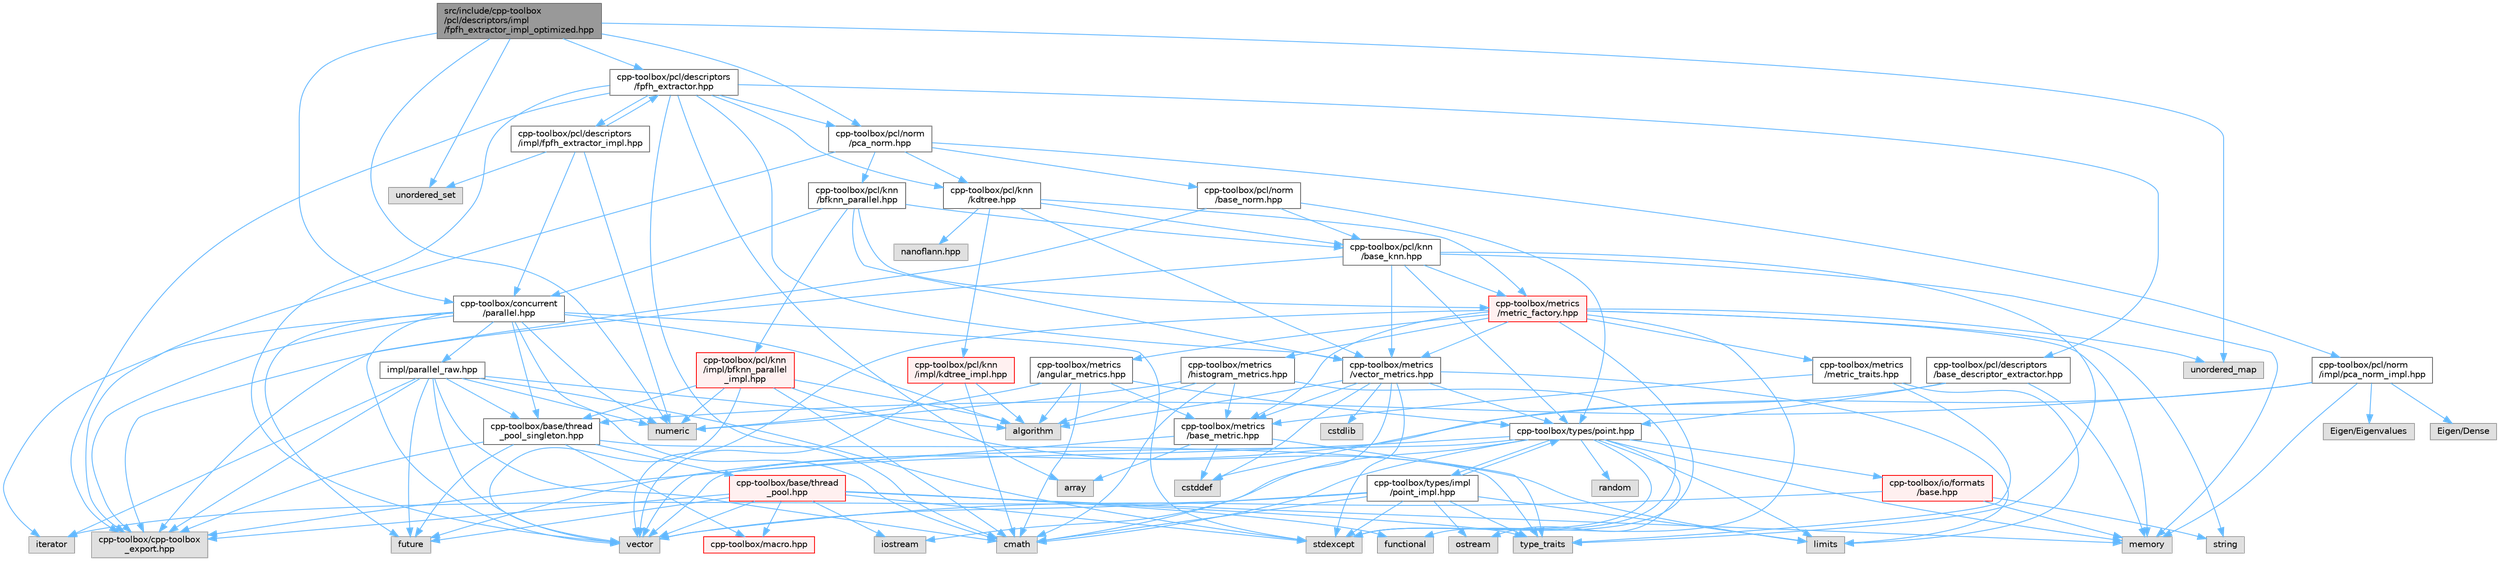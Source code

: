 digraph "src/include/cpp-toolbox/pcl/descriptors/impl/fpfh_extractor_impl_optimized.hpp"
{
 // LATEX_PDF_SIZE
  bgcolor="transparent";
  edge [fontname=Helvetica,fontsize=10,labelfontname=Helvetica,labelfontsize=10];
  node [fontname=Helvetica,fontsize=10,shape=box,height=0.2,width=0.4];
  Node1 [id="Node000001",label="src/include/cpp-toolbox\l/pcl/descriptors/impl\l/fpfh_extractor_impl_optimized.hpp",height=0.2,width=0.4,color="gray40", fillcolor="grey60", style="filled", fontcolor="black",tooltip=" "];
  Node1 -> Node2 [id="edge1_Node000001_Node000002",color="steelblue1",style="solid",tooltip=" "];
  Node2 [id="Node000002",label="cpp-toolbox/pcl/descriptors\l/fpfh_extractor.hpp",height=0.2,width=0.4,color="grey40", fillcolor="white", style="filled",URL="$fpfh__extractor_8hpp.html",tooltip=" "];
  Node2 -> Node3 [id="edge2_Node000002_Node000003",color="steelblue1",style="solid",tooltip=" "];
  Node3 [id="Node000003",label="array",height=0.2,width=0.4,color="grey60", fillcolor="#E0E0E0", style="filled",tooltip=" "];
  Node2 -> Node4 [id="edge3_Node000002_Node000004",color="steelblue1",style="solid",tooltip=" "];
  Node4 [id="Node000004",label="cmath",height=0.2,width=0.4,color="grey60", fillcolor="#E0E0E0", style="filled",tooltip=" "];
  Node2 -> Node5 [id="edge4_Node000002_Node000005",color="steelblue1",style="solid",tooltip=" "];
  Node5 [id="Node000005",label="vector",height=0.2,width=0.4,color="grey60", fillcolor="#E0E0E0", style="filled",tooltip=" "];
  Node2 -> Node6 [id="edge5_Node000002_Node000006",color="steelblue1",style="solid",tooltip=" "];
  Node6 [id="Node000006",label="cpp-toolbox/cpp-toolbox\l_export.hpp",height=0.2,width=0.4,color="grey60", fillcolor="#E0E0E0", style="filled",tooltip=" "];
  Node2 -> Node7 [id="edge6_Node000002_Node000007",color="steelblue1",style="solid",tooltip=" "];
  Node7 [id="Node000007",label="cpp-toolbox/pcl/descriptors\l/base_descriptor_extractor.hpp",height=0.2,width=0.4,color="grey40", fillcolor="white", style="filled",URL="$base__descriptor__extractor_8hpp.html",tooltip=" "];
  Node7 -> Node8 [id="edge7_Node000007_Node000008",color="steelblue1",style="solid",tooltip=" "];
  Node8 [id="Node000008",label="cstddef",height=0.2,width=0.4,color="grey60", fillcolor="#E0E0E0", style="filled",tooltip=" "];
  Node7 -> Node9 [id="edge8_Node000007_Node000009",color="steelblue1",style="solid",tooltip=" "];
  Node9 [id="Node000009",label="memory",height=0.2,width=0.4,color="grey60", fillcolor="#E0E0E0", style="filled",tooltip=" "];
  Node7 -> Node10 [id="edge9_Node000007_Node000010",color="steelblue1",style="solid",tooltip=" "];
  Node10 [id="Node000010",label="cpp-toolbox/types/point.hpp",height=0.2,width=0.4,color="grey40", fillcolor="white", style="filled",URL="$point_8hpp.html",tooltip=" "];
  Node10 -> Node4 [id="edge10_Node000010_Node000004",color="steelblue1",style="solid",tooltip=" "];
  Node10 -> Node11 [id="edge11_Node000010_Node000011",color="steelblue1",style="solid",tooltip=" "];
  Node11 [id="Node000011",label="iostream",height=0.2,width=0.4,color="grey60", fillcolor="#E0E0E0", style="filled",tooltip=" "];
  Node10 -> Node12 [id="edge12_Node000010_Node000012",color="steelblue1",style="solid",tooltip=" "];
  Node12 [id="Node000012",label="limits",height=0.2,width=0.4,color="grey60", fillcolor="#E0E0E0", style="filled",tooltip=" "];
  Node10 -> Node9 [id="edge13_Node000010_Node000009",color="steelblue1",style="solid",tooltip=" "];
  Node10 -> Node13 [id="edge14_Node000010_Node000013",color="steelblue1",style="solid",tooltip=" "];
  Node13 [id="Node000013",label="ostream",height=0.2,width=0.4,color="grey60", fillcolor="#E0E0E0", style="filled",tooltip=" "];
  Node10 -> Node14 [id="edge15_Node000010_Node000014",color="steelblue1",style="solid",tooltip=" "];
  Node14 [id="Node000014",label="random",height=0.2,width=0.4,color="grey60", fillcolor="#E0E0E0", style="filled",tooltip=" "];
  Node10 -> Node15 [id="edge16_Node000010_Node000015",color="steelblue1",style="solid",tooltip=" "];
  Node15 [id="Node000015",label="stdexcept",height=0.2,width=0.4,color="grey60", fillcolor="#E0E0E0", style="filled",tooltip=" "];
  Node10 -> Node5 [id="edge17_Node000010_Node000005",color="steelblue1",style="solid",tooltip=" "];
  Node10 -> Node6 [id="edge18_Node000010_Node000006",color="steelblue1",style="solid",tooltip=" "];
  Node10 -> Node16 [id="edge19_Node000010_Node000016",color="steelblue1",style="solid",tooltip=" "];
  Node16 [id="Node000016",label="cpp-toolbox/io/formats\l/base.hpp",height=0.2,width=0.4,color="red", fillcolor="#FFF0F0", style="filled",URL="$io_2formats_2base_8hpp.html",tooltip=" "];
  Node16 -> Node9 [id="edge20_Node000016_Node000009",color="steelblue1",style="solid",tooltip=" "];
  Node16 -> Node17 [id="edge21_Node000016_Node000017",color="steelblue1",style="solid",tooltip=" "];
  Node17 [id="Node000017",label="string",height=0.2,width=0.4,color="grey60", fillcolor="#E0E0E0", style="filled",tooltip=" "];
  Node16 -> Node5 [id="edge22_Node000016_Node000005",color="steelblue1",style="solid",tooltip=" "];
  Node10 -> Node26 [id="edge23_Node000010_Node000026",color="steelblue1",style="solid",tooltip=" "];
  Node26 [id="Node000026",label="cpp-toolbox/types/impl\l/point_impl.hpp",height=0.2,width=0.4,color="grey40", fillcolor="white", style="filled",URL="$point__impl_8hpp.html",tooltip=" "];
  Node26 -> Node4 [id="edge24_Node000026_Node000004",color="steelblue1",style="solid",tooltip=" "];
  Node26 -> Node27 [id="edge25_Node000026_Node000027",color="steelblue1",style="solid",tooltip=" "];
  Node27 [id="Node000027",label="iterator",height=0.2,width=0.4,color="grey60", fillcolor="#E0E0E0", style="filled",tooltip=" "];
  Node26 -> Node12 [id="edge26_Node000026_Node000012",color="steelblue1",style="solid",tooltip=" "];
  Node26 -> Node13 [id="edge27_Node000026_Node000013",color="steelblue1",style="solid",tooltip=" "];
  Node26 -> Node15 [id="edge28_Node000026_Node000015",color="steelblue1",style="solid",tooltip=" "];
  Node26 -> Node28 [id="edge29_Node000026_Node000028",color="steelblue1",style="solid",tooltip=" "];
  Node28 [id="Node000028",label="type_traits",height=0.2,width=0.4,color="grey60", fillcolor="#E0E0E0", style="filled",tooltip=" "];
  Node26 -> Node5 [id="edge30_Node000026_Node000005",color="steelblue1",style="solid",tooltip=" "];
  Node26 -> Node10 [id="edge31_Node000026_Node000010",color="steelblue1",style="solid",tooltip=" "];
  Node2 -> Node29 [id="edge32_Node000002_Node000029",color="steelblue1",style="solid",tooltip=" "];
  Node29 [id="Node000029",label="cpp-toolbox/pcl/knn\l/kdtree.hpp",height=0.2,width=0.4,color="grey40", fillcolor="white", style="filled",URL="$kdtree_8hpp.html",tooltip=" "];
  Node29 -> Node30 [id="edge33_Node000029_Node000030",color="steelblue1",style="solid",tooltip=" "];
  Node30 [id="Node000030",label="cpp-toolbox/pcl/knn\l/base_knn.hpp",height=0.2,width=0.4,color="grey40", fillcolor="white", style="filled",URL="$base__knn_8hpp.html",tooltip=" "];
  Node30 -> Node9 [id="edge34_Node000030_Node000009",color="steelblue1",style="solid",tooltip=" "];
  Node30 -> Node28 [id="edge35_Node000030_Node000028",color="steelblue1",style="solid",tooltip=" "];
  Node30 -> Node6 [id="edge36_Node000030_Node000006",color="steelblue1",style="solid",tooltip=" "];
  Node30 -> Node10 [id="edge37_Node000030_Node000010",color="steelblue1",style="solid",tooltip=" "];
  Node30 -> Node31 [id="edge38_Node000030_Node000031",color="steelblue1",style="solid",tooltip=" "];
  Node31 [id="Node000031",label="cpp-toolbox/metrics\l/vector_metrics.hpp",height=0.2,width=0.4,color="grey40", fillcolor="white", style="filled",URL="$vector__metrics_8hpp.html",tooltip=" "];
  Node31 -> Node32 [id="edge39_Node000031_Node000032",color="steelblue1",style="solid",tooltip=" "];
  Node32 [id="Node000032",label="algorithm",height=0.2,width=0.4,color="grey60", fillcolor="#E0E0E0", style="filled",tooltip=" "];
  Node31 -> Node4 [id="edge40_Node000031_Node000004",color="steelblue1",style="solid",tooltip=" "];
  Node31 -> Node8 [id="edge41_Node000031_Node000008",color="steelblue1",style="solid",tooltip=" "];
  Node31 -> Node33 [id="edge42_Node000031_Node000033",color="steelblue1",style="solid",tooltip=" "];
  Node33 [id="Node000033",label="cstdlib",height=0.2,width=0.4,color="grey60", fillcolor="#E0E0E0", style="filled",tooltip=" "];
  Node31 -> Node12 [id="edge43_Node000031_Node000012",color="steelblue1",style="solid",tooltip=" "];
  Node31 -> Node15 [id="edge44_Node000031_Node000015",color="steelblue1",style="solid",tooltip=" "];
  Node31 -> Node34 [id="edge45_Node000031_Node000034",color="steelblue1",style="solid",tooltip=" "];
  Node34 [id="Node000034",label="cpp-toolbox/metrics\l/base_metric.hpp",height=0.2,width=0.4,color="grey40", fillcolor="white", style="filled",URL="$base__metric_8hpp.html",tooltip=" "];
  Node34 -> Node8 [id="edge46_Node000034_Node000008",color="steelblue1",style="solid",tooltip=" "];
  Node34 -> Node5 [id="edge47_Node000034_Node000005",color="steelblue1",style="solid",tooltip=" "];
  Node34 -> Node3 [id="edge48_Node000034_Node000003",color="steelblue1",style="solid",tooltip=" "];
  Node34 -> Node28 [id="edge49_Node000034_Node000028",color="steelblue1",style="solid",tooltip=" "];
  Node31 -> Node10 [id="edge50_Node000031_Node000010",color="steelblue1",style="solid",tooltip=" "];
  Node30 -> Node35 [id="edge51_Node000030_Node000035",color="steelblue1",style="solid",tooltip=" "];
  Node35 [id="Node000035",label="cpp-toolbox/metrics\l/metric_factory.hpp",height=0.2,width=0.4,color="red", fillcolor="#FFF0F0", style="filled",URL="$metric__factory_8hpp.html",tooltip=" "];
  Node35 -> Node9 [id="edge52_Node000035_Node000009",color="steelblue1",style="solid",tooltip=" "];
  Node35 -> Node17 [id="edge53_Node000035_Node000017",color="steelblue1",style="solid",tooltip=" "];
  Node35 -> Node36 [id="edge54_Node000035_Node000036",color="steelblue1",style="solid",tooltip=" "];
  Node36 [id="Node000036",label="unordered_map",height=0.2,width=0.4,color="grey60", fillcolor="#E0E0E0", style="filled",tooltip=" "];
  Node35 -> Node20 [id="edge55_Node000035_Node000020",color="steelblue1",style="solid",tooltip=" "];
  Node20 [id="Node000020",label="functional",height=0.2,width=0.4,color="grey60", fillcolor="#E0E0E0", style="filled",tooltip=" "];
  Node35 -> Node15 [id="edge56_Node000035_Node000015",color="steelblue1",style="solid",tooltip=" "];
  Node35 -> Node5 [id="edge57_Node000035_Node000005",color="steelblue1",style="solid",tooltip=" "];
  Node35 -> Node34 [id="edge58_Node000035_Node000034",color="steelblue1",style="solid",tooltip=" "];
  Node35 -> Node37 [id="edge59_Node000035_Node000037",color="steelblue1",style="solid",tooltip=" "];
  Node37 [id="Node000037",label="cpp-toolbox/metrics\l/metric_traits.hpp",height=0.2,width=0.4,color="grey40", fillcolor="white", style="filled",URL="$metric__traits_8hpp.html",tooltip=" "];
  Node37 -> Node28 [id="edge60_Node000037_Node000028",color="steelblue1",style="solid",tooltip=" "];
  Node37 -> Node12 [id="edge61_Node000037_Node000012",color="steelblue1",style="solid",tooltip=" "];
  Node37 -> Node34 [id="edge62_Node000037_Node000034",color="steelblue1",style="solid",tooltip=" "];
  Node35 -> Node31 [id="edge63_Node000035_Node000031",color="steelblue1",style="solid",tooltip=" "];
  Node35 -> Node38 [id="edge64_Node000035_Node000038",color="steelblue1",style="solid",tooltip=" "];
  Node38 [id="Node000038",label="cpp-toolbox/metrics\l/histogram_metrics.hpp",height=0.2,width=0.4,color="grey40", fillcolor="white", style="filled",URL="$histogram__metrics_8hpp.html",tooltip=" "];
  Node38 -> Node32 [id="edge65_Node000038_Node000032",color="steelblue1",style="solid",tooltip=" "];
  Node38 -> Node4 [id="edge66_Node000038_Node000004",color="steelblue1",style="solid",tooltip=" "];
  Node38 -> Node39 [id="edge67_Node000038_Node000039",color="steelblue1",style="solid",tooltip=" "];
  Node39 [id="Node000039",label="numeric",height=0.2,width=0.4,color="grey60", fillcolor="#E0E0E0", style="filled",tooltip=" "];
  Node38 -> Node15 [id="edge68_Node000038_Node000015",color="steelblue1",style="solid",tooltip=" "];
  Node38 -> Node34 [id="edge69_Node000038_Node000034",color="steelblue1",style="solid",tooltip=" "];
  Node35 -> Node40 [id="edge70_Node000035_Node000040",color="steelblue1",style="solid",tooltip=" "];
  Node40 [id="Node000040",label="cpp-toolbox/metrics\l/angular_metrics.hpp",height=0.2,width=0.4,color="grey40", fillcolor="white", style="filled",URL="$angular__metrics_8hpp.html",tooltip=" "];
  Node40 -> Node32 [id="edge71_Node000040_Node000032",color="steelblue1",style="solid",tooltip=" "];
  Node40 -> Node4 [id="edge72_Node000040_Node000004",color="steelblue1",style="solid",tooltip=" "];
  Node40 -> Node39 [id="edge73_Node000040_Node000039",color="steelblue1",style="solid",tooltip=" "];
  Node40 -> Node34 [id="edge74_Node000040_Node000034",color="steelblue1",style="solid",tooltip=" "];
  Node40 -> Node10 [id="edge75_Node000040_Node000010",color="steelblue1",style="solid",tooltip=" "];
  Node29 -> Node35 [id="edge76_Node000029_Node000035",color="steelblue1",style="solid",tooltip=" "];
  Node29 -> Node31 [id="edge77_Node000029_Node000031",color="steelblue1",style="solid",tooltip=" "];
  Node29 -> Node42 [id="edge78_Node000029_Node000042",color="steelblue1",style="solid",tooltip=" "];
  Node42 [id="Node000042",label="nanoflann.hpp",height=0.2,width=0.4,color="grey60", fillcolor="#E0E0E0", style="filled",tooltip=" "];
  Node29 -> Node43 [id="edge79_Node000029_Node000043",color="steelblue1",style="solid",tooltip=" "];
  Node43 [id="Node000043",label="cpp-toolbox/pcl/knn\l/impl/kdtree_impl.hpp",height=0.2,width=0.4,color="red", fillcolor="#FFF0F0", style="filled",URL="$kdtree__impl_8hpp.html",tooltip=" "];
  Node43 -> Node32 [id="edge80_Node000043_Node000032",color="steelblue1",style="solid",tooltip=" "];
  Node43 -> Node4 [id="edge81_Node000043_Node000004",color="steelblue1",style="solid",tooltip=" "];
  Node43 -> Node5 [id="edge82_Node000043_Node000005",color="steelblue1",style="solid",tooltip=" "];
  Node2 -> Node47 [id="edge83_Node000002_Node000047",color="steelblue1",style="solid",tooltip=" "];
  Node47 [id="Node000047",label="cpp-toolbox/pcl/norm\l/pca_norm.hpp",height=0.2,width=0.4,color="grey40", fillcolor="white", style="filled",URL="$pca__norm_8hpp.html",tooltip=" "];
  Node47 -> Node6 [id="edge84_Node000047_Node000006",color="steelblue1",style="solid",tooltip=" "];
  Node47 -> Node48 [id="edge85_Node000047_Node000048",color="steelblue1",style="solid",tooltip=" "];
  Node48 [id="Node000048",label="cpp-toolbox/pcl/knn\l/bfknn_parallel.hpp",height=0.2,width=0.4,color="grey40", fillcolor="white", style="filled",URL="$bfknn__parallel_8hpp.html",tooltip=" "];
  Node48 -> Node49 [id="edge86_Node000048_Node000049",color="steelblue1",style="solid",tooltip=" "];
  Node49 [id="Node000049",label="cpp-toolbox/concurrent\l/parallel.hpp",height=0.2,width=0.4,color="grey40", fillcolor="white", style="filled",URL="$parallel_8hpp.html",tooltip=" "];
  Node49 -> Node32 [id="edge87_Node000049_Node000032",color="steelblue1",style="solid",tooltip=" "];
  Node49 -> Node4 [id="edge88_Node000049_Node000004",color="steelblue1",style="solid",tooltip=" "];
  Node49 -> Node50 [id="edge89_Node000049_Node000050",color="steelblue1",style="solid",tooltip=" "];
  Node50 [id="Node000050",label="future",height=0.2,width=0.4,color="grey60", fillcolor="#E0E0E0", style="filled",tooltip=" "];
  Node49 -> Node27 [id="edge90_Node000049_Node000027",color="steelblue1",style="solid",tooltip=" "];
  Node49 -> Node39 [id="edge91_Node000049_Node000039",color="steelblue1",style="solid",tooltip=" "];
  Node49 -> Node15 [id="edge92_Node000049_Node000015",color="steelblue1",style="solid",tooltip=" "];
  Node49 -> Node5 [id="edge93_Node000049_Node000005",color="steelblue1",style="solid",tooltip=" "];
  Node49 -> Node6 [id="edge94_Node000049_Node000006",color="steelblue1",style="solid",tooltip=" "];
  Node49 -> Node51 [id="edge95_Node000049_Node000051",color="steelblue1",style="solid",tooltip=" "];
  Node51 [id="Node000051",label="cpp-toolbox/base/thread\l_pool_singleton.hpp",height=0.2,width=0.4,color="grey40", fillcolor="white", style="filled",URL="$thread__pool__singleton_8hpp.html",tooltip=" "];
  Node51 -> Node50 [id="edge96_Node000051_Node000050",color="steelblue1",style="solid",tooltip=" "];
  Node51 -> Node28 [id="edge97_Node000051_Node000028",color="steelblue1",style="solid",tooltip=" "];
  Node51 -> Node6 [id="edge98_Node000051_Node000006",color="steelblue1",style="solid",tooltip=" "];
  Node51 -> Node21 [id="edge99_Node000051_Node000021",color="steelblue1",style="solid",tooltip=" "];
  Node21 [id="Node000021",label="cpp-toolbox/macro.hpp",height=0.2,width=0.4,color="red", fillcolor="#FFF0F0", style="filled",URL="$macro_8hpp.html",tooltip="通用的编译器、平台、架构检测和实用宏定义 / Common macros for compiler, platform, architecture detection and utility macro..."];
  Node51 -> Node52 [id="edge100_Node000051_Node000052",color="steelblue1",style="solid",tooltip=" "];
  Node52 [id="Node000052",label="cpp-toolbox/base/thread\l_pool.hpp",height=0.2,width=0.4,color="red", fillcolor="#FFF0F0", style="filled",URL="$thread__pool_8hpp.html",tooltip=" "];
  Node52 -> Node20 [id="edge101_Node000052_Node000020",color="steelblue1",style="solid",tooltip=" "];
  Node52 -> Node50 [id="edge102_Node000052_Node000050",color="steelblue1",style="solid",tooltip=" "];
  Node52 -> Node11 [id="edge103_Node000052_Node000011",color="steelblue1",style="solid",tooltip=" "];
  Node52 -> Node9 [id="edge104_Node000052_Node000009",color="steelblue1",style="solid",tooltip=" "];
  Node52 -> Node15 [id="edge105_Node000052_Node000015",color="steelblue1",style="solid",tooltip=" "];
  Node52 -> Node28 [id="edge106_Node000052_Node000028",color="steelblue1",style="solid",tooltip=" "];
  Node52 -> Node5 [id="edge107_Node000052_Node000005",color="steelblue1",style="solid",tooltip=" "];
  Node52 -> Node6 [id="edge108_Node000052_Node000006",color="steelblue1",style="solid",tooltip=" "];
  Node52 -> Node21 [id="edge109_Node000052_Node000021",color="steelblue1",style="solid",tooltip=" "];
  Node49 -> Node59 [id="edge110_Node000049_Node000059",color="steelblue1",style="solid",tooltip=" "];
  Node59 [id="Node000059",label="impl/parallel_raw.hpp",height=0.2,width=0.4,color="grey40", fillcolor="white", style="filled",URL="$parallel__raw_8hpp.html",tooltip=" "];
  Node59 -> Node32 [id="edge111_Node000059_Node000032",color="steelblue1",style="solid",tooltip=" "];
  Node59 -> Node4 [id="edge112_Node000059_Node000004",color="steelblue1",style="solid",tooltip=" "];
  Node59 -> Node50 [id="edge113_Node000059_Node000050",color="steelblue1",style="solid",tooltip=" "];
  Node59 -> Node27 [id="edge114_Node000059_Node000027",color="steelblue1",style="solid",tooltip=" "];
  Node59 -> Node39 [id="edge115_Node000059_Node000039",color="steelblue1",style="solid",tooltip=" "];
  Node59 -> Node15 [id="edge116_Node000059_Node000015",color="steelblue1",style="solid",tooltip=" "];
  Node59 -> Node5 [id="edge117_Node000059_Node000005",color="steelblue1",style="solid",tooltip=" "];
  Node59 -> Node51 [id="edge118_Node000059_Node000051",color="steelblue1",style="solid",tooltip=" "];
  Node59 -> Node6 [id="edge119_Node000059_Node000006",color="steelblue1",style="solid",tooltip=" "];
  Node48 -> Node30 [id="edge120_Node000048_Node000030",color="steelblue1",style="solid",tooltip=" "];
  Node48 -> Node35 [id="edge121_Node000048_Node000035",color="steelblue1",style="solid",tooltip=" "];
  Node48 -> Node31 [id="edge122_Node000048_Node000031",color="steelblue1",style="solid",tooltip=" "];
  Node48 -> Node60 [id="edge123_Node000048_Node000060",color="steelblue1",style="solid",tooltip=" "];
  Node60 [id="Node000060",label="cpp-toolbox/pcl/knn\l/impl/bfknn_parallel\l_impl.hpp",height=0.2,width=0.4,color="red", fillcolor="#FFF0F0", style="filled",URL="$bfknn__parallel__impl_8hpp.html",tooltip=" "];
  Node60 -> Node32 [id="edge124_Node000060_Node000032",color="steelblue1",style="solid",tooltip=" "];
  Node60 -> Node4 [id="edge125_Node000060_Node000004",color="steelblue1",style="solid",tooltip=" "];
  Node60 -> Node12 [id="edge126_Node000060_Node000012",color="steelblue1",style="solid",tooltip=" "];
  Node60 -> Node39 [id="edge127_Node000060_Node000039",color="steelblue1",style="solid",tooltip=" "];
  Node60 -> Node5 [id="edge128_Node000060_Node000005",color="steelblue1",style="solid",tooltip=" "];
  Node60 -> Node51 [id="edge129_Node000060_Node000051",color="steelblue1",style="solid",tooltip=" "];
  Node47 -> Node29 [id="edge130_Node000047_Node000029",color="steelblue1",style="solid",tooltip=" "];
  Node47 -> Node61 [id="edge131_Node000047_Node000061",color="steelblue1",style="solid",tooltip=" "];
  Node61 [id="Node000061",label="cpp-toolbox/pcl/norm\l/base_norm.hpp",height=0.2,width=0.4,color="grey40", fillcolor="white", style="filled",URL="$base__norm_8hpp.html",tooltip=" "];
  Node61 -> Node6 [id="edge132_Node000061_Node000006",color="steelblue1",style="solid",tooltip=" "];
  Node61 -> Node30 [id="edge133_Node000061_Node000030",color="steelblue1",style="solid",tooltip=" "];
  Node61 -> Node10 [id="edge134_Node000061_Node000010",color="steelblue1",style="solid",tooltip=" "];
  Node47 -> Node62 [id="edge135_Node000047_Node000062",color="steelblue1",style="solid",tooltip=" "];
  Node62 [id="Node000062",label="cpp-toolbox/pcl/norm\l/impl/pca_norm_impl.hpp",height=0.2,width=0.4,color="grey40", fillcolor="white", style="filled",URL="$pca__norm__impl_8hpp.html",tooltip=" "];
  Node62 -> Node63 [id="edge136_Node000062_Node000063",color="steelblue1",style="solid",tooltip=" "];
  Node63 [id="Node000063",label="Eigen/Dense",height=0.2,width=0.4,color="grey60", fillcolor="#E0E0E0", style="filled",tooltip=" "];
  Node62 -> Node64 [id="edge137_Node000062_Node000064",color="steelblue1",style="solid",tooltip=" "];
  Node64 [id="Node000064",label="Eigen/Eigenvalues",height=0.2,width=0.4,color="grey60", fillcolor="#E0E0E0", style="filled",tooltip=" "];
  Node62 -> Node51 [id="edge138_Node000062_Node000051",color="steelblue1",style="solid",tooltip=" "];
  Node62 -> Node50 [id="edge139_Node000062_Node000050",color="steelblue1",style="solid",tooltip=" "];
  Node62 -> Node9 [id="edge140_Node000062_Node000009",color="steelblue1",style="solid",tooltip=" "];
  Node2 -> Node31 [id="edge141_Node000002_Node000031",color="steelblue1",style="solid",tooltip=" "];
  Node2 -> Node65 [id="edge142_Node000002_Node000065",color="steelblue1",style="solid",tooltip=" "];
  Node65 [id="Node000065",label="cpp-toolbox/pcl/descriptors\l/impl/fpfh_extractor_impl.hpp",height=0.2,width=0.4,color="grey40", fillcolor="white", style="filled",URL="$fpfh__extractor__impl_8hpp.html",tooltip=" "];
  Node65 -> Node2 [id="edge143_Node000065_Node000002",color="steelblue1",style="solid",tooltip=" "];
  Node65 -> Node39 [id="edge144_Node000065_Node000039",color="steelblue1",style="solid",tooltip=" "];
  Node65 -> Node66 [id="edge145_Node000065_Node000066",color="steelblue1",style="solid",tooltip=" "];
  Node66 [id="Node000066",label="unordered_set",height=0.2,width=0.4,color="grey60", fillcolor="#E0E0E0", style="filled",tooltip=" "];
  Node65 -> Node49 [id="edge146_Node000065_Node000049",color="steelblue1",style="solid",tooltip=" "];
  Node1 -> Node39 [id="edge147_Node000001_Node000039",color="steelblue1",style="solid",tooltip=" "];
  Node1 -> Node66 [id="edge148_Node000001_Node000066",color="steelblue1",style="solid",tooltip=" "];
  Node1 -> Node36 [id="edge149_Node000001_Node000036",color="steelblue1",style="solid",tooltip=" "];
  Node1 -> Node49 [id="edge150_Node000001_Node000049",color="steelblue1",style="solid",tooltip=" "];
  Node1 -> Node47 [id="edge151_Node000001_Node000047",color="steelblue1",style="solid",tooltip=" "];
}
